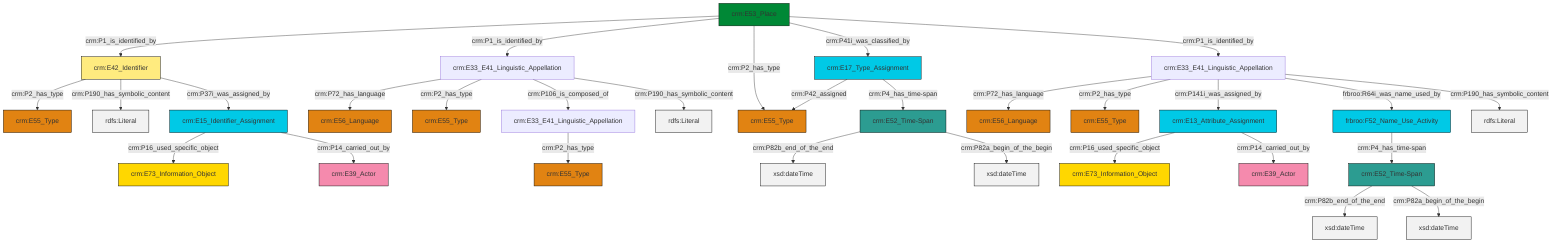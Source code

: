 graph TD
classDef Literal fill:#f2f2f2,stroke:#000000;
classDef CRM_Entity fill:#FFFFFF,stroke:#000000;
classDef Temporal_Entity fill:#00C9E6, stroke:#000000;
classDef Type fill:#E18312, stroke:#000000;
classDef Time-Span fill:#2C9C91, stroke:#000000;
classDef Appellation fill:#FFEB7F, stroke:#000000;
classDef Place fill:#008836, stroke:#000000;
classDef Persistent_Item fill:#B266B2, stroke:#000000;
classDef Conceptual_Object fill:#FFD700, stroke:#000000;
classDef Physical_Thing fill:#D2B48C, stroke:#000000;
classDef Actor fill:#f58aad, stroke:#000000;
classDef PC_Classes fill:#4ce600, stroke:#000000;
classDef Multi fill:#cccccc,stroke:#000000;

0["crm:E15_Identifier_Assignment"]:::Temporal_Entity -->|crm:P16_used_specific_object| 1["crm:E73_Information_Object"]:::Conceptual_Object
9["crm:E13_Attribute_Assignment"]:::Temporal_Entity -->|crm:P16_used_specific_object| 10["crm:E73_Information_Object"]:::Conceptual_Object
15["crm:E33_E41_Linguistic_Appellation"]:::Default -->|crm:P72_has_language| 17["crm:E56_Language"]:::Type
21["crm:E17_Type_Assignment"]:::Temporal_Entity -->|crm:P42_assigned| 22["crm:E55_Type"]:::Type
4["crm:E53_Place"]:::Place -->|crm:P1_is_identified_by| 18["crm:E42_Identifier"]:::Appellation
4["crm:E53_Place"]:::Place -->|crm:P1_is_identified_by| 15["crm:E33_E41_Linguistic_Appellation"]:::Default
11["crm:E33_E41_Linguistic_Appellation"]:::Default -->|crm:P72_has_language| 28["crm:E56_Language"]:::Type
2["crm:E52_Time-Span"]:::Time-Span -->|crm:P82b_end_of_the_end| 29[xsd:dateTime]:::Literal
11["crm:E33_E41_Linguistic_Appellation"]:::Default -->|crm:P2_has_type| 30["crm:E55_Type"]:::Type
32["crm:E52_Time-Span"]:::Time-Span -->|crm:P82b_end_of_the_end| 33[xsd:dateTime]:::Literal
9["crm:E13_Attribute_Assignment"]:::Temporal_Entity -->|crm:P14_carried_out_by| 26["crm:E39_Actor"]:::Actor
18["crm:E42_Identifier"]:::Appellation -->|crm:P2_has_type| 23["crm:E55_Type"]:::Type
4["crm:E53_Place"]:::Place -->|crm:P2_has_type| 22["crm:E55_Type"]:::Type
2["crm:E52_Time-Span"]:::Time-Span -->|crm:P82a_begin_of_the_begin| 41[xsd:dateTime]:::Literal
11["crm:E33_E41_Linguistic_Appellation"]:::Default -->|crm:P141i_was_assigned_by| 9["crm:E13_Attribute_Assignment"]:::Temporal_Entity
21["crm:E17_Type_Assignment"]:::Temporal_Entity -->|crm:P4_has_time-span| 2["crm:E52_Time-Span"]:::Time-Span
4["crm:E53_Place"]:::Place -->|crm:P41i_was_classified_by| 21["crm:E17_Type_Assignment"]:::Temporal_Entity
32["crm:E52_Time-Span"]:::Time-Span -->|crm:P82a_begin_of_the_begin| 42[xsd:dateTime]:::Literal
4["crm:E53_Place"]:::Place -->|crm:P1_is_identified_by| 11["crm:E33_E41_Linguistic_Appellation"]:::Default
11["crm:E33_E41_Linguistic_Appellation"]:::Default -->|frbroo:R64i_was_name_used_by| 45["frbroo:F52_Name_Use_Activity"]:::Temporal_Entity
15["crm:E33_E41_Linguistic_Appellation"]:::Default -->|crm:P2_has_type| 37["crm:E55_Type"]:::Type
0["crm:E15_Identifier_Assignment"]:::Temporal_Entity -->|crm:P14_carried_out_by| 6["crm:E39_Actor"]:::Actor
18["crm:E42_Identifier"]:::Appellation -->|crm:P190_has_symbolic_content| 46[rdfs:Literal]:::Literal
34["crm:E33_E41_Linguistic_Appellation"]:::Default -->|crm:P2_has_type| 13["crm:E55_Type"]:::Type
18["crm:E42_Identifier"]:::Appellation -->|crm:P37i_was_assigned_by| 0["crm:E15_Identifier_Assignment"]:::Temporal_Entity
11["crm:E33_E41_Linguistic_Appellation"]:::Default -->|crm:P190_has_symbolic_content| 49[rdfs:Literal]:::Literal
45["frbroo:F52_Name_Use_Activity"]:::Temporal_Entity -->|crm:P4_has_time-span| 32["crm:E52_Time-Span"]:::Time-Span
15["crm:E33_E41_Linguistic_Appellation"]:::Default -->|crm:P106_is_composed_of| 34["crm:E33_E41_Linguistic_Appellation"]:::Default
15["crm:E33_E41_Linguistic_Appellation"]:::Default -->|crm:P190_has_symbolic_content| 51[rdfs:Literal]:::Literal